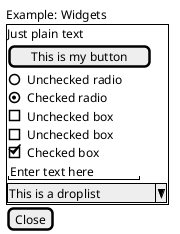 @startuml
salt
{
Example: Widgets
{+
    Just plain text
    [This is my button]
    () Unchecked radio
    (X) Checked radio
    [] Unchecked box
    [] Unchecked box
    [X] Checked box
    "Enter text here "
    ^This is a droplist^
}
[Close]
}
@endum

